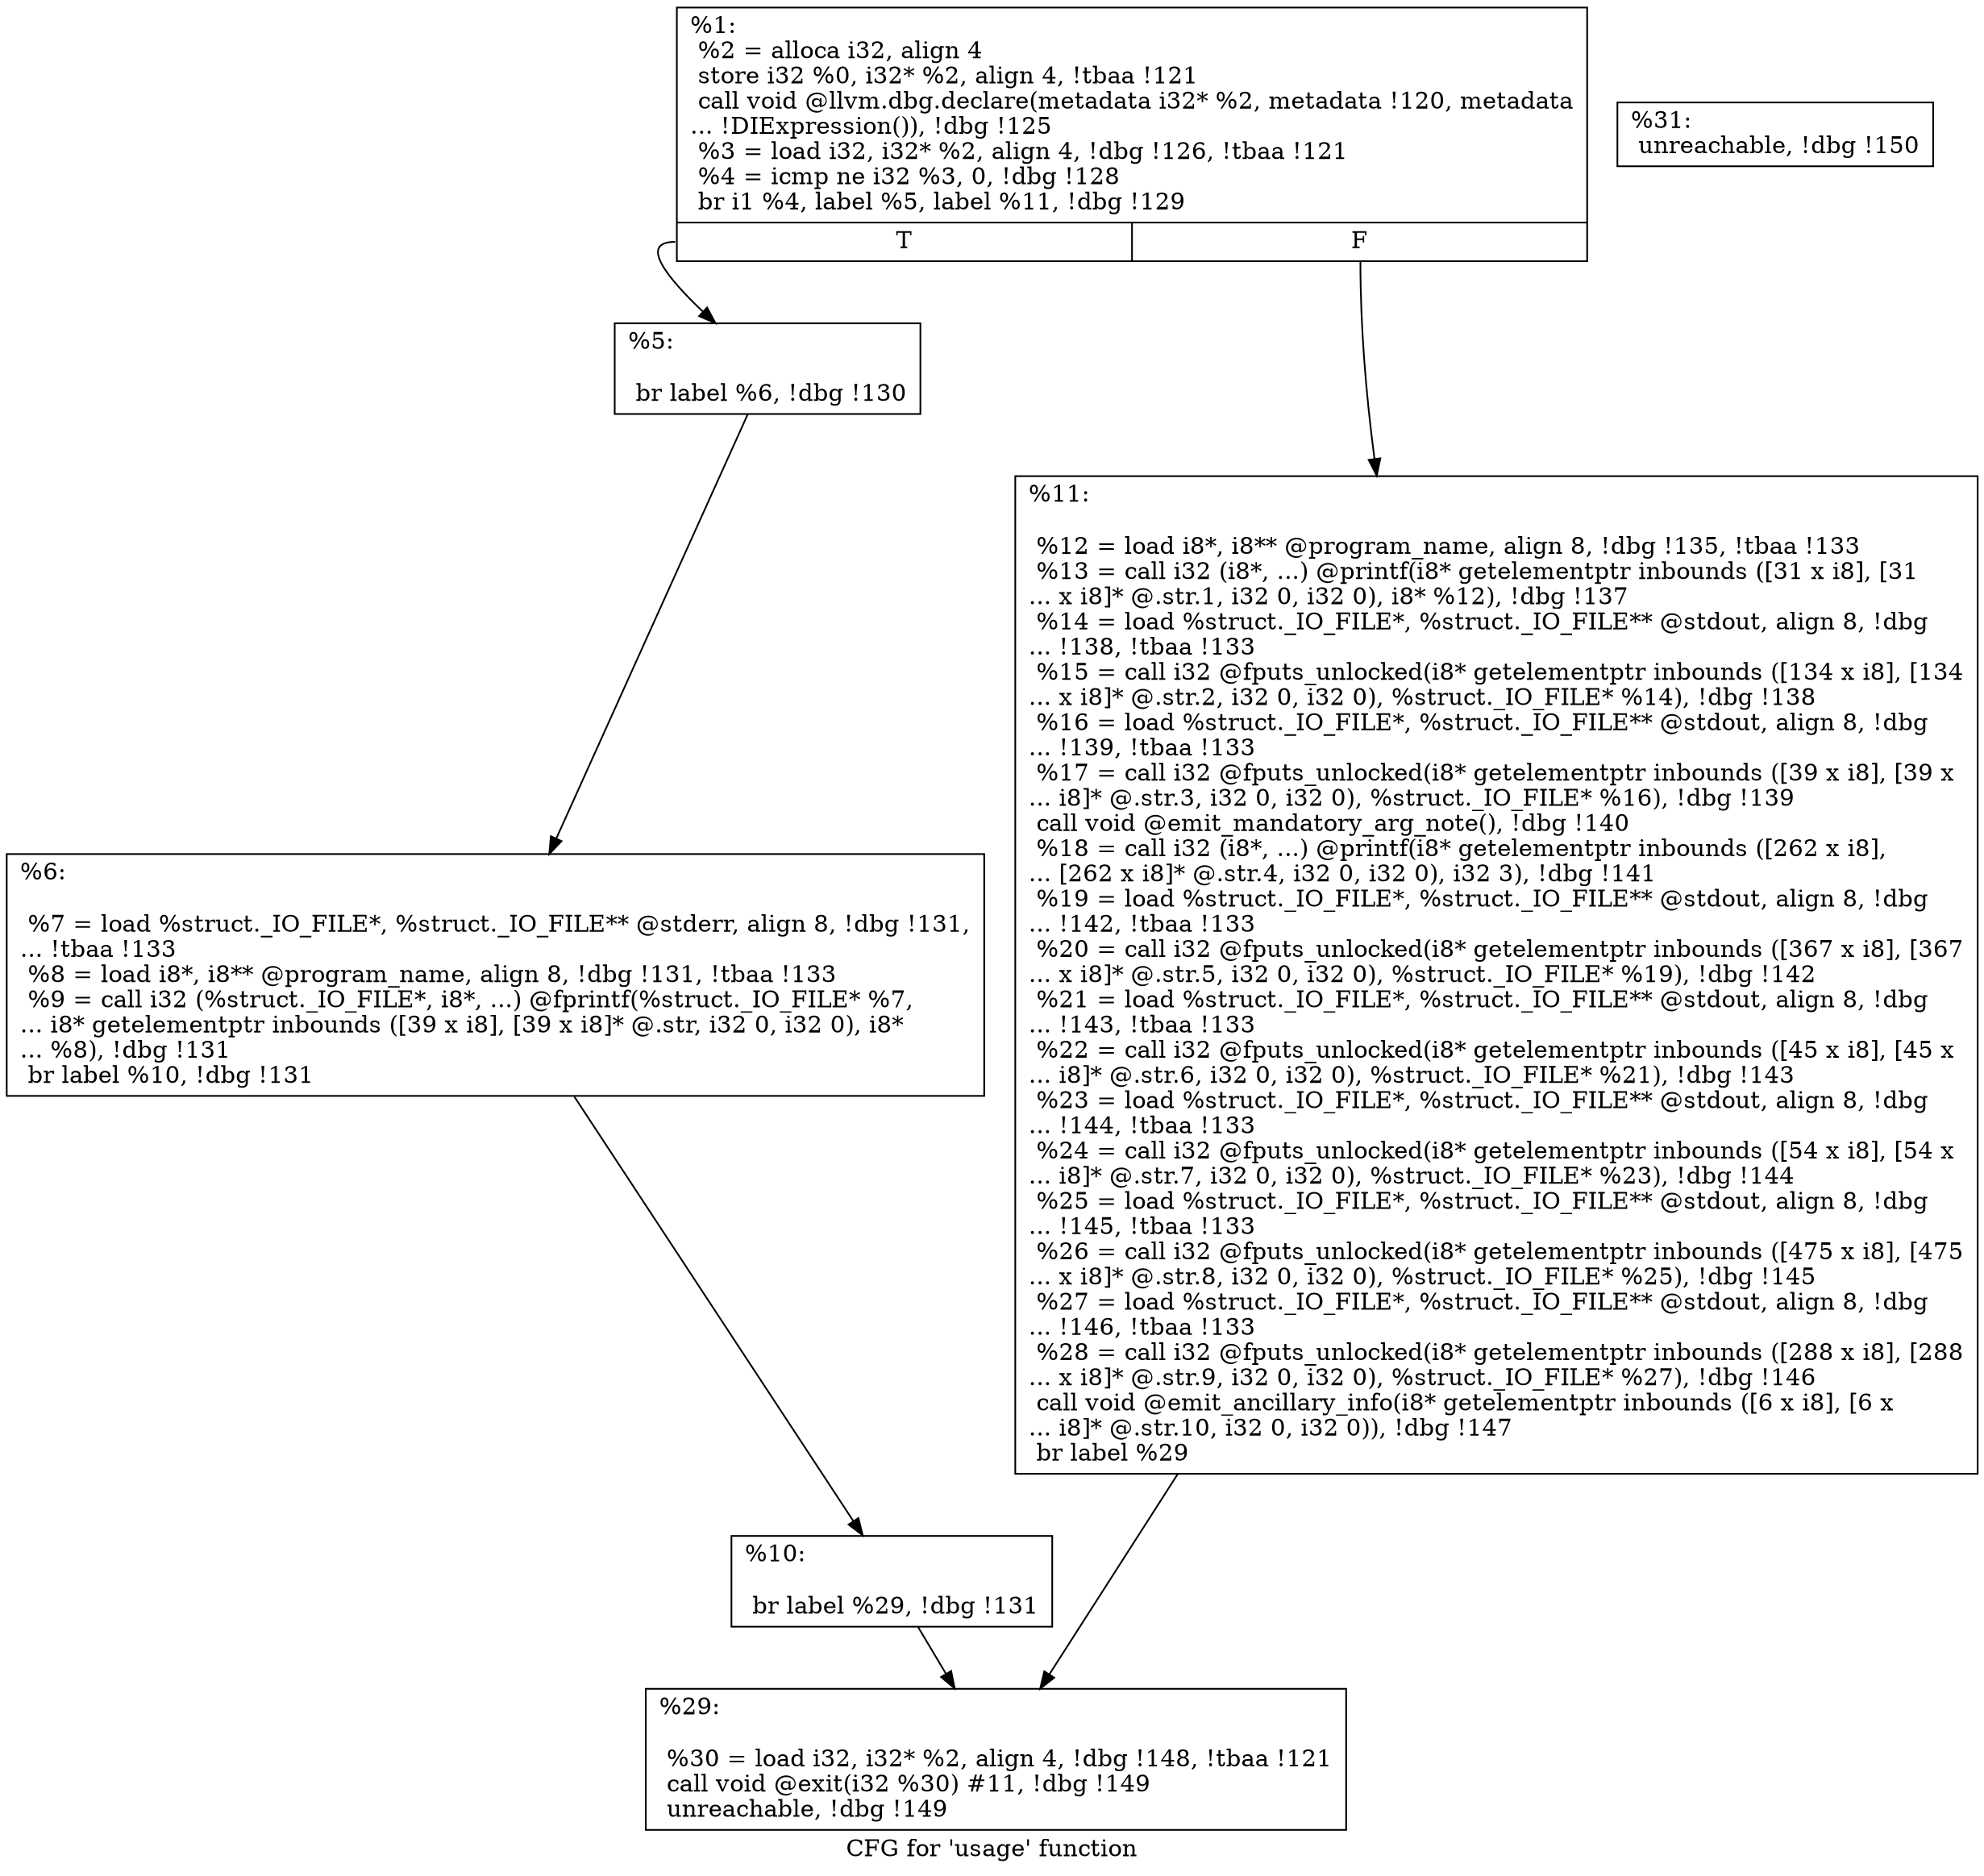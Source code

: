 digraph "CFG for 'usage' function" {
	label="CFG for 'usage' function";

	Node0x1c3e020 [shape=record,label="{%1:\l  %2 = alloca i32, align 4\l  store i32 %0, i32* %2, align 4, !tbaa !121\l  call void @llvm.dbg.declare(metadata i32* %2, metadata !120, metadata\l... !DIExpression()), !dbg !125\l  %3 = load i32, i32* %2, align 4, !dbg !126, !tbaa !121\l  %4 = icmp ne i32 %3, 0, !dbg !128\l  br i1 %4, label %5, label %11, !dbg !129\l|{<s0>T|<s1>F}}"];
	Node0x1c3e020:s0 -> Node0x1c4c5f0;
	Node0x1c3e020:s1 -> Node0x1c4c6e0;
	Node0x1c4c5f0 [shape=record,label="{%5:\l\l  br label %6, !dbg !130\l}"];
	Node0x1c4c5f0 -> Node0x1c4c640;
	Node0x1c4c640 [shape=record,label="{%6:\l\l  %7 = load %struct._IO_FILE*, %struct._IO_FILE** @stderr, align 8, !dbg !131,\l... !tbaa !133\l  %8 = load i8*, i8** @program_name, align 8, !dbg !131, !tbaa !133\l  %9 = call i32 (%struct._IO_FILE*, i8*, ...) @fprintf(%struct._IO_FILE* %7,\l... i8* getelementptr inbounds ([39 x i8], [39 x i8]* @.str, i32 0, i32 0), i8*\l... %8), !dbg !131\l  br label %10, !dbg !131\l}"];
	Node0x1c4c640 -> Node0x1c4c690;
	Node0x1c4c690 [shape=record,label="{%10:\l\l  br label %29, !dbg !131\l}"];
	Node0x1c4c690 -> Node0x1c4c730;
	Node0x1c4c6e0 [shape=record,label="{%11:\l\l  %12 = load i8*, i8** @program_name, align 8, !dbg !135, !tbaa !133\l  %13 = call i32 (i8*, ...) @printf(i8* getelementptr inbounds ([31 x i8], [31\l... x i8]* @.str.1, i32 0, i32 0), i8* %12), !dbg !137\l  %14 = load %struct._IO_FILE*, %struct._IO_FILE** @stdout, align 8, !dbg\l... !138, !tbaa !133\l  %15 = call i32 @fputs_unlocked(i8* getelementptr inbounds ([134 x i8], [134\l... x i8]* @.str.2, i32 0, i32 0), %struct._IO_FILE* %14), !dbg !138\l  %16 = load %struct._IO_FILE*, %struct._IO_FILE** @stdout, align 8, !dbg\l... !139, !tbaa !133\l  %17 = call i32 @fputs_unlocked(i8* getelementptr inbounds ([39 x i8], [39 x\l... i8]* @.str.3, i32 0, i32 0), %struct._IO_FILE* %16), !dbg !139\l  call void @emit_mandatory_arg_note(), !dbg !140\l  %18 = call i32 (i8*, ...) @printf(i8* getelementptr inbounds ([262 x i8],\l... [262 x i8]* @.str.4, i32 0, i32 0), i32 3), !dbg !141\l  %19 = load %struct._IO_FILE*, %struct._IO_FILE** @stdout, align 8, !dbg\l... !142, !tbaa !133\l  %20 = call i32 @fputs_unlocked(i8* getelementptr inbounds ([367 x i8], [367\l... x i8]* @.str.5, i32 0, i32 0), %struct._IO_FILE* %19), !dbg !142\l  %21 = load %struct._IO_FILE*, %struct._IO_FILE** @stdout, align 8, !dbg\l... !143, !tbaa !133\l  %22 = call i32 @fputs_unlocked(i8* getelementptr inbounds ([45 x i8], [45 x\l... i8]* @.str.6, i32 0, i32 0), %struct._IO_FILE* %21), !dbg !143\l  %23 = load %struct._IO_FILE*, %struct._IO_FILE** @stdout, align 8, !dbg\l... !144, !tbaa !133\l  %24 = call i32 @fputs_unlocked(i8* getelementptr inbounds ([54 x i8], [54 x\l... i8]* @.str.7, i32 0, i32 0), %struct._IO_FILE* %23), !dbg !144\l  %25 = load %struct._IO_FILE*, %struct._IO_FILE** @stdout, align 8, !dbg\l... !145, !tbaa !133\l  %26 = call i32 @fputs_unlocked(i8* getelementptr inbounds ([475 x i8], [475\l... x i8]* @.str.8, i32 0, i32 0), %struct._IO_FILE* %25), !dbg !145\l  %27 = load %struct._IO_FILE*, %struct._IO_FILE** @stdout, align 8, !dbg\l... !146, !tbaa !133\l  %28 = call i32 @fputs_unlocked(i8* getelementptr inbounds ([288 x i8], [288\l... x i8]* @.str.9, i32 0, i32 0), %struct._IO_FILE* %27), !dbg !146\l  call void @emit_ancillary_info(i8* getelementptr inbounds ([6 x i8], [6 x\l... i8]* @.str.10, i32 0, i32 0)), !dbg !147\l  br label %29\l}"];
	Node0x1c4c6e0 -> Node0x1c4c730;
	Node0x1c4c730 [shape=record,label="{%29:\l\l  %30 = load i32, i32* %2, align 4, !dbg !148, !tbaa !121\l  call void @exit(i32 %30) #11, !dbg !149\l  unreachable, !dbg !149\l}"];
	Node0x1c4c780 [shape=record,label="{%31:                                                  \l  unreachable, !dbg !150\l}"];
}
